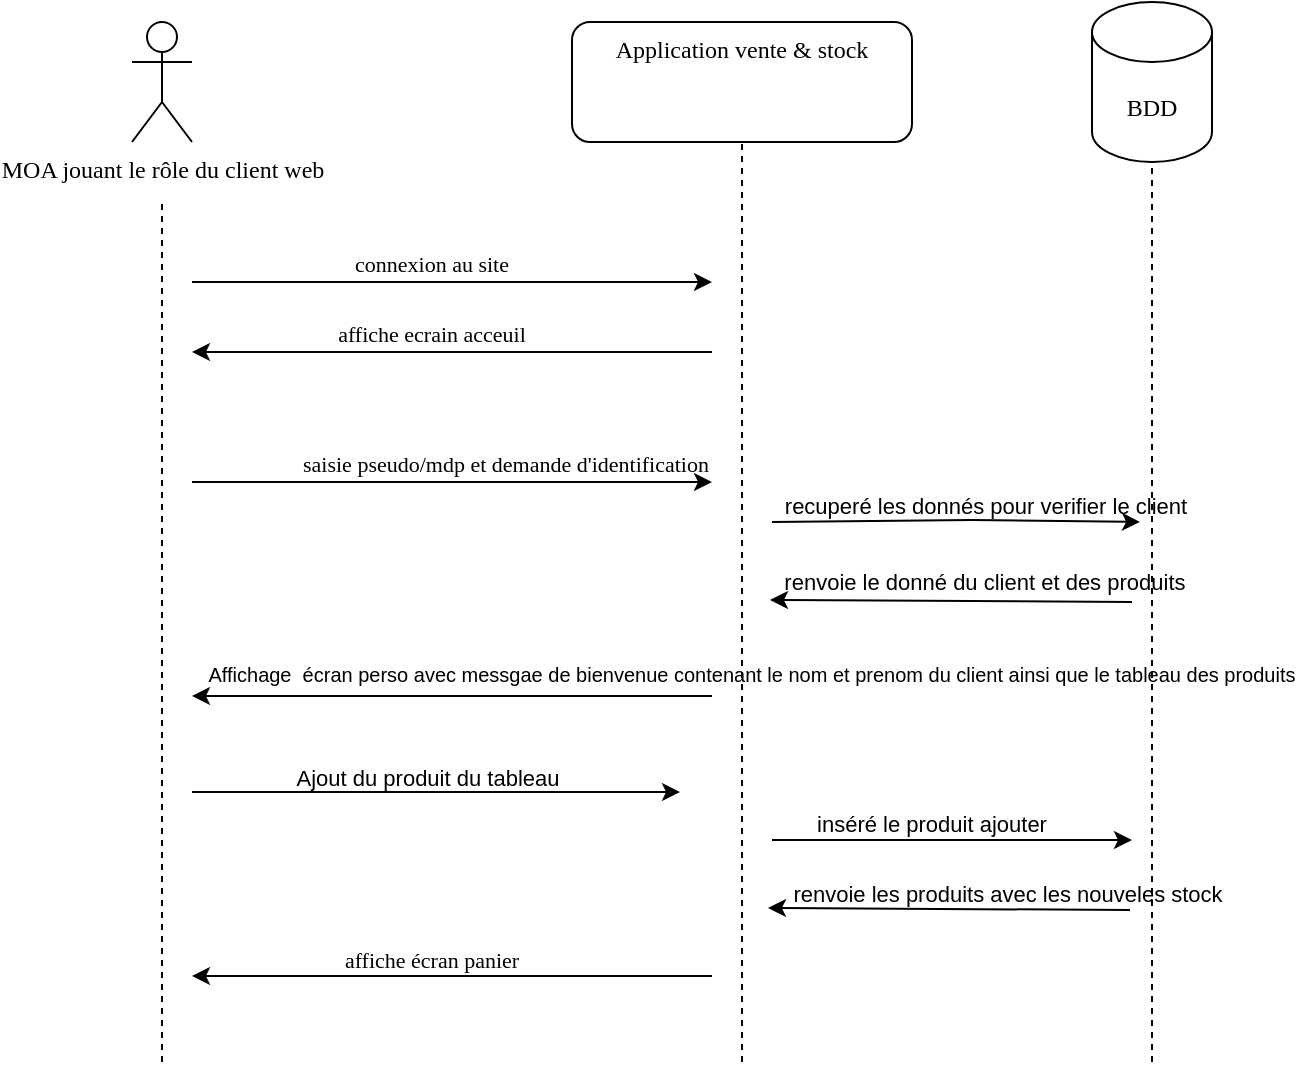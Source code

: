 <mxfile version="21.3.4" type="github">
  <diagram name="Page-1" id="MVIAGM2ALHg8n7R6wdon">
    <mxGraphModel dx="1050" dy="587" grid="0" gridSize="10" guides="1" tooltips="1" connect="1" arrows="1" fold="1" page="1" pageScale="1" pageWidth="827" pageHeight="1169" background="#ffffff" math="0" shadow="0">
      <root>
        <mxCell id="0" />
        <mxCell id="1" parent="0" />
        <mxCell id="2IiBHPQix0FwZNGGVn6R-6" value="MOA jouant le rôle du client web" style="shape=umlActor;verticalLabelPosition=bottom;verticalAlign=top;html=1;outlineConnect=0;fontFamily=Verdana;" vertex="1" parent="1">
          <mxGeometry x="110" y="30" width="30" height="60" as="geometry" />
        </mxCell>
        <mxCell id="2IiBHPQix0FwZNGGVn6R-7" value="&lt;div style=&quot;&quot;&gt;&lt;span style=&quot;&quot;&gt;Application vente &amp;amp; stock&lt;/span&gt;&lt;/div&gt;" style="rounded=1;whiteSpace=wrap;html=1;align=center;labelBackgroundColor=none;fontFamily=Verdana;verticalAlign=top;labelBorderColor=none;" vertex="1" parent="1">
          <mxGeometry x="330" y="30" width="170" height="60" as="geometry" />
        </mxCell>
        <mxCell id="2IiBHPQix0FwZNGGVn6R-8" value="" style="endArrow=none;dashed=1;html=1;rounded=0;entryX=0.5;entryY=1;entryDx=0;entryDy=0;fontFamily=Verdana;" edge="1" parent="1" target="2IiBHPQix0FwZNGGVn6R-7">
          <mxGeometry width="50" height="50" relative="1" as="geometry">
            <mxPoint x="415" y="550" as="sourcePoint" />
            <mxPoint x="480" y="280" as="targetPoint" />
          </mxGeometry>
        </mxCell>
        <mxCell id="2IiBHPQix0FwZNGGVn6R-9" value="" style="endArrow=none;dashed=1;html=1;rounded=0;fontFamily=Verdana;" edge="1" parent="1">
          <mxGeometry width="50" height="50" relative="1" as="geometry">
            <mxPoint x="125" y="550" as="sourcePoint" />
            <mxPoint x="125" y="120" as="targetPoint" />
          </mxGeometry>
        </mxCell>
        <mxCell id="2IiBHPQix0FwZNGGVn6R-10" value="" style="endArrow=classic;html=1;rounded=0;fontFamily=Verdana;" edge="1" parent="1">
          <mxGeometry width="50" height="50" relative="1" as="geometry">
            <mxPoint x="140" y="160" as="sourcePoint" />
            <mxPoint x="400" y="160" as="targetPoint" />
          </mxGeometry>
        </mxCell>
        <mxCell id="2IiBHPQix0FwZNGGVn6R-12" value="" style="endArrow=classic;html=1;rounded=0;fontFamily=Verdana;" edge="1" parent="1">
          <mxGeometry width="50" height="50" relative="1" as="geometry">
            <mxPoint x="400" y="195" as="sourcePoint" />
            <mxPoint x="140" y="195" as="targetPoint" />
          </mxGeometry>
        </mxCell>
        <mxCell id="2IiBHPQix0FwZNGGVn6R-13" value="connexion au site" style="text;html=1;strokeColor=none;fillColor=none;align=center;verticalAlign=middle;whiteSpace=wrap;rounded=0;spacingBottom=5;fontFamily=Verdana;fontSize=11;" vertex="1" parent="1">
          <mxGeometry x="190" y="138" width="140" height="30" as="geometry" />
        </mxCell>
        <mxCell id="2IiBHPQix0FwZNGGVn6R-14" value="affiche ecrain acceuil" style="text;html=1;strokeColor=none;fillColor=none;align=center;verticalAlign=middle;whiteSpace=wrap;rounded=0;spacingTop=0;spacingBottom=4;fontFamily=Verdana;fontSize=11;" vertex="1" parent="1">
          <mxGeometry x="176.25" y="178" width="167.5" height="20" as="geometry" />
        </mxCell>
        <mxCell id="2IiBHPQix0FwZNGGVn6R-15" value="BDD" style="shape=cylinder3;whiteSpace=wrap;html=1;boundedLbl=1;backgroundOutline=1;size=15;fontFamily=Verdana;" vertex="1" parent="1">
          <mxGeometry x="590" y="20" width="60" height="80" as="geometry" />
        </mxCell>
        <mxCell id="2IiBHPQix0FwZNGGVn6R-19" value="" style="endArrow=classic;html=1;rounded=0;" edge="1" parent="1">
          <mxGeometry width="50" height="50" relative="1" as="geometry">
            <mxPoint x="140" y="260" as="sourcePoint" />
            <mxPoint x="400" y="260" as="targetPoint" />
          </mxGeometry>
        </mxCell>
        <mxCell id="2IiBHPQix0FwZNGGVn6R-21" value="" style="endArrow=none;dashed=1;html=1;rounded=0;fontFamily=Verdana;" edge="1" parent="1" target="2IiBHPQix0FwZNGGVn6R-15">
          <mxGeometry width="50" height="50" relative="1" as="geometry">
            <mxPoint x="620" y="550" as="sourcePoint" />
            <mxPoint x="660" y="100" as="targetPoint" />
          </mxGeometry>
        </mxCell>
        <mxCell id="2IiBHPQix0FwZNGGVn6R-22" value="saisie pseudo/mdp et demande d&#39;identification" style="text;html=1;strokeColor=none;fillColor=none;align=center;verticalAlign=middle;whiteSpace=wrap;rounded=0;spacingTop=0;spacingBottom=4;fontFamily=Verdana;fontSize=11;" vertex="1" parent="1">
          <mxGeometry x="140" y="245" width="313.75" height="16" as="geometry" />
        </mxCell>
        <mxCell id="2IiBHPQix0FwZNGGVn6R-23" value="" style="endArrow=classic;html=1;rounded=0;fontFamily=Verdana;" edge="1" parent="1">
          <mxGeometry width="50" height="50" relative="1" as="geometry">
            <mxPoint x="430" y="280" as="sourcePoint" />
            <mxPoint x="614" y="280" as="targetPoint" />
            <Array as="points">
              <mxPoint x="530" y="279" />
            </Array>
          </mxGeometry>
        </mxCell>
        <mxCell id="2IiBHPQix0FwZNGGVn6R-24" value="recuperé les donnés pour verifier le client" style="text;html=1;strokeColor=none;fillColor=none;align=center;verticalAlign=middle;whiteSpace=wrap;rounded=0;fontSize=11;" vertex="1" parent="1">
          <mxGeometry x="419" y="261" width="236" height="21" as="geometry" />
        </mxCell>
        <mxCell id="2IiBHPQix0FwZNGGVn6R-26" value="" style="endArrow=classic;html=1;rounded=0;fontFamily=Verdana;" edge="1" parent="1">
          <mxGeometry width="50" height="50" relative="1" as="geometry">
            <mxPoint x="400" y="367" as="sourcePoint" />
            <mxPoint x="140" y="367" as="targetPoint" />
          </mxGeometry>
        </mxCell>
        <mxCell id="2IiBHPQix0FwZNGGVn6R-27" value="Affichage&amp;nbsp; écran perso avec messgae de bienvenue contenant le nom et prenom du client ainsi que le tableau des produits" style="text;html=1;strokeColor=none;fillColor=none;align=center;verticalAlign=middle;whiteSpace=wrap;rounded=0;fontSize=10;" vertex="1" parent="1">
          <mxGeometry x="140" y="349" width="560" height="13" as="geometry" />
        </mxCell>
        <mxCell id="2IiBHPQix0FwZNGGVn6R-28" value="" style="endArrow=classic;html=1;rounded=0;" edge="1" parent="1">
          <mxGeometry width="50" height="50" relative="1" as="geometry">
            <mxPoint x="610" y="320" as="sourcePoint" />
            <mxPoint x="429" y="319" as="targetPoint" />
          </mxGeometry>
        </mxCell>
        <mxCell id="2IiBHPQix0FwZNGGVn6R-29" value="renvoie le donné du client et des produits&amp;nbsp;" style="text;html=1;strokeColor=none;fillColor=none;align=center;verticalAlign=middle;whiteSpace=wrap;rounded=0;fontSize=11;" vertex="1" parent="1">
          <mxGeometry x="420" y="304" width="236" height="11" as="geometry" />
        </mxCell>
        <mxCell id="2IiBHPQix0FwZNGGVn6R-30" value="" style="endArrow=classic;html=1;rounded=0;fontFamily=Verdana;" edge="1" parent="1">
          <mxGeometry width="50" height="50" relative="1" as="geometry">
            <mxPoint x="140" y="415" as="sourcePoint" />
            <mxPoint x="384" y="415" as="targetPoint" />
          </mxGeometry>
        </mxCell>
        <mxCell id="2IiBHPQix0FwZNGGVn6R-32" value="Ajout du produit du tableau" style="text;html=1;strokeColor=none;fillColor=none;align=center;verticalAlign=middle;whiteSpace=wrap;rounded=0;fontSize=11;" vertex="1" parent="1">
          <mxGeometry x="140" y="402" width="236" height="11" as="geometry" />
        </mxCell>
        <mxCell id="2IiBHPQix0FwZNGGVn6R-33" value="" style="endArrow=classic;html=1;rounded=0;" edge="1" parent="1">
          <mxGeometry width="50" height="50" relative="1" as="geometry">
            <mxPoint x="430" y="439" as="sourcePoint" />
            <mxPoint x="610" y="439" as="targetPoint" />
          </mxGeometry>
        </mxCell>
        <mxCell id="2IiBHPQix0FwZNGGVn6R-34" value="" style="endArrow=classic;html=1;rounded=0;" edge="1" parent="1">
          <mxGeometry width="50" height="50" relative="1" as="geometry">
            <mxPoint x="609" y="474" as="sourcePoint" />
            <mxPoint x="428" y="473" as="targetPoint" />
          </mxGeometry>
        </mxCell>
        <mxCell id="2IiBHPQix0FwZNGGVn6R-35" value="inséré le produit ajouter" style="text;html=1;strokeColor=none;fillColor=none;align=center;verticalAlign=middle;whiteSpace=wrap;rounded=0;fontSize=11;" vertex="1" parent="1">
          <mxGeometry x="440" y="416" width="140" height="30" as="geometry" />
        </mxCell>
        <mxCell id="2IiBHPQix0FwZNGGVn6R-36" value="renvoie les produits avec les nouveles stock" style="text;html=1;strokeColor=none;fillColor=none;align=center;verticalAlign=middle;whiteSpace=wrap;rounded=0;fontSize=11;" vertex="1" parent="1">
          <mxGeometry x="430" y="460" width="236" height="11" as="geometry" />
        </mxCell>
        <mxCell id="2IiBHPQix0FwZNGGVn6R-37" value="" style="endArrow=classic;html=1;rounded=0;fontFamily=Verdana;" edge="1" parent="1">
          <mxGeometry width="50" height="50" relative="1" as="geometry">
            <mxPoint x="400" y="507" as="sourcePoint" />
            <mxPoint x="140" y="507" as="targetPoint" />
          </mxGeometry>
        </mxCell>
        <mxCell id="2IiBHPQix0FwZNGGVn6R-38" value="affiche écran panier" style="text;html=1;strokeColor=none;fillColor=none;align=center;verticalAlign=middle;whiteSpace=wrap;rounded=0;spacingTop=0;spacingBottom=4;fontFamily=Verdana;fontSize=11;" vertex="1" parent="1">
          <mxGeometry x="176.25" y="491" width="167.5" height="20" as="geometry" />
        </mxCell>
      </root>
    </mxGraphModel>
  </diagram>
</mxfile>
